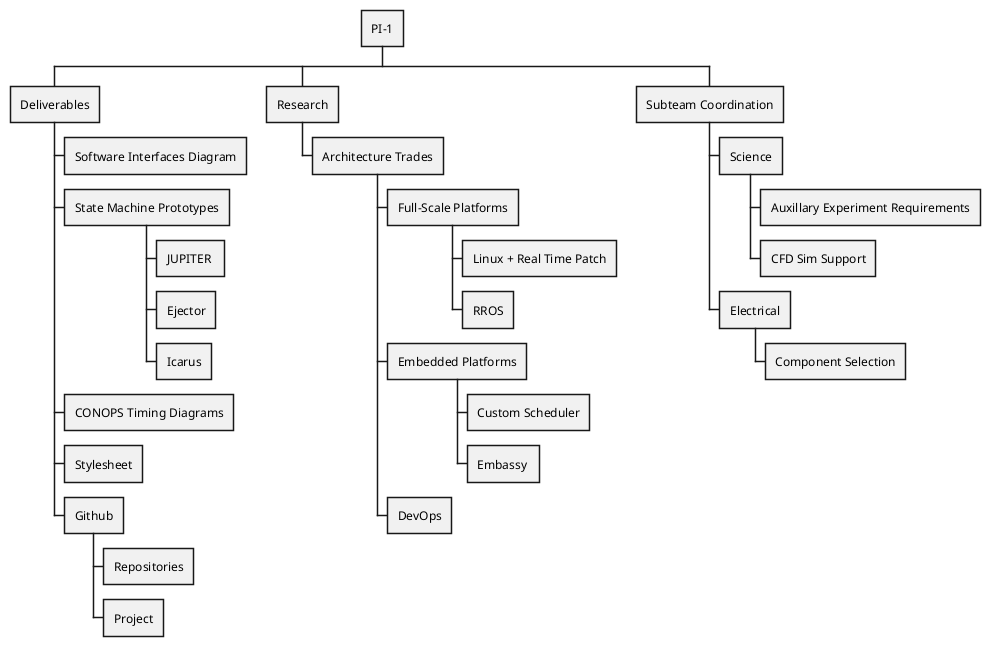 @startwbs PI-1

* PI-1
** Deliverables
*** Software Interfaces Diagram
*** State Machine Prototypes
**** JUPITER 
**** Ejector
**** Icarus
*** CONOPS Timing Diagrams
*** Stylesheet
*** Github
**** Repositories
**** Project

** Research
*** Architecture Trades
**** Full-Scale Platforms
***** Linux + Real Time Patch
***** RROS
**** Embedded Platforms
***** Custom Scheduler
***** Embassy 
**** DevOps

** Subteam Coordination
*** Science
**** Auxillary Experiment Requirements
**** CFD Sim Support
*** Electrical
**** Component Selection

@endwbs
